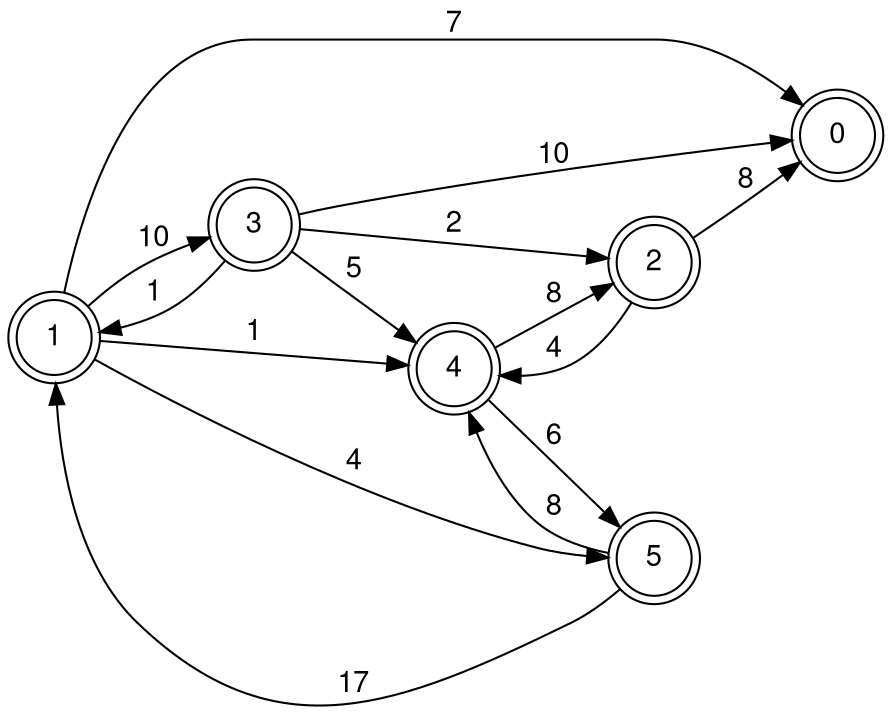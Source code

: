 digraph finite_state_machine {

 
  fontname="Helvetica,Arial,sans-serif"
  node [fontname="Helvetica,Arial,sans-serif"]
  edge [fontname="Helvetica,Arial,sans-serif"]
  rankdir=LR; 
 
node [shape = doublecircle];0 1 2 3 4 5 ; 
 node [shape = circle]; 
5 -> 1 [label ="17"]  ;
5 -> 4 [label ="8"]  ;
1 -> 5 [label ="4"]  ;
1 -> 3 [label ="10"]  ;
1 -> 0 [label ="7"]  ;
1 -> 4 [label ="1"]  ;
3 -> 1 [label ="1"]  ;
3 -> 0 [label ="10"]  ;
3 -> 2 [label ="2"]  ;
3 -> 4 [label ="5"]  ;
2 -> 0 [label ="8"]  ;
2 -> 4 [label ="4"]  ;
4 -> 2 [label ="8"]  ;
4 -> 5 [label ="6"]  ;

 }

